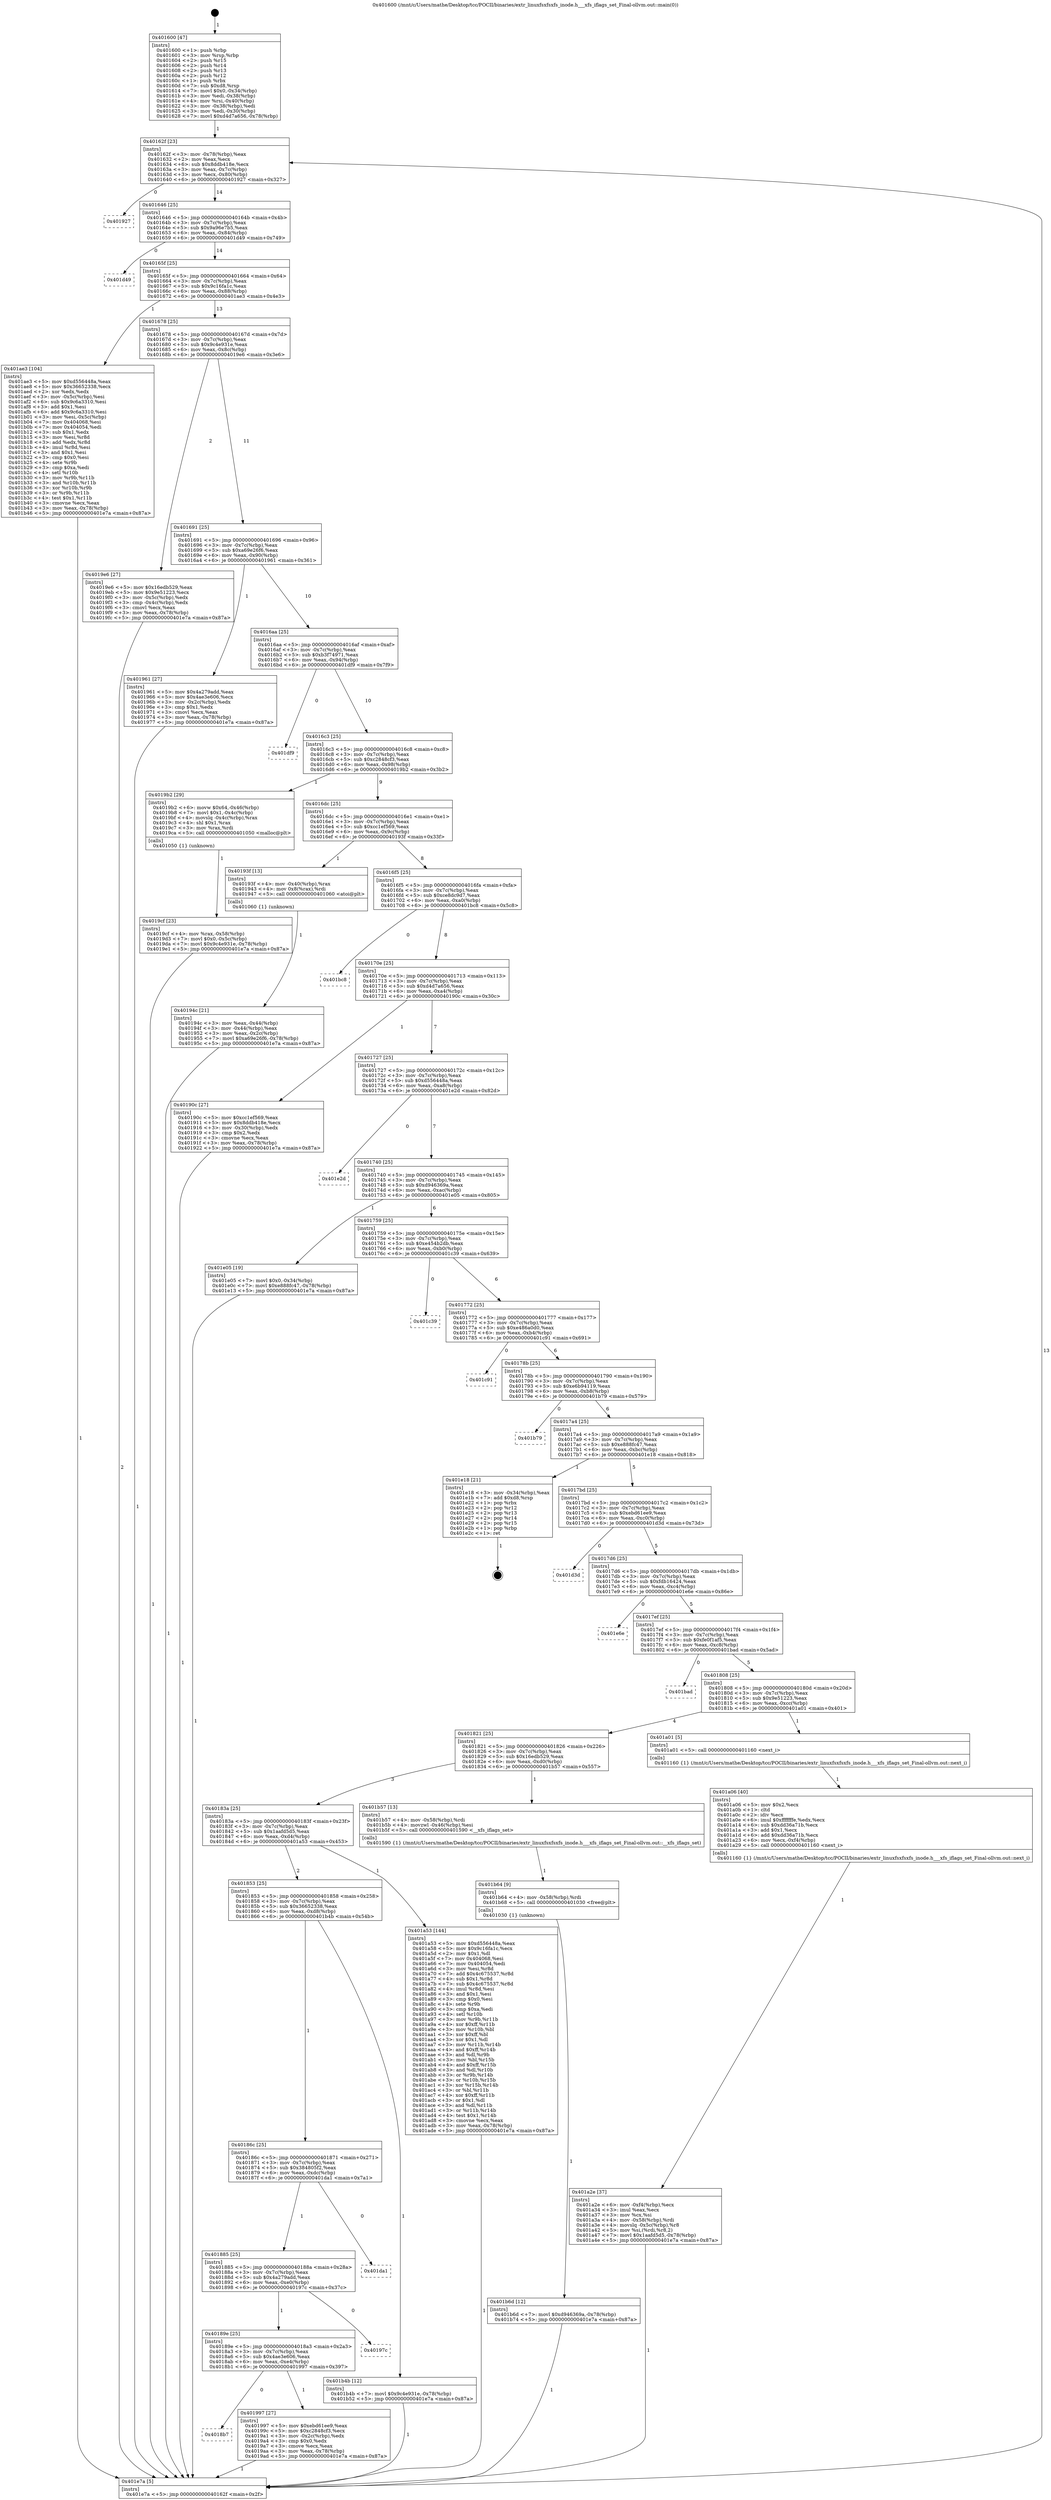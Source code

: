 digraph "0x401600" {
  label = "0x401600 (/mnt/c/Users/mathe/Desktop/tcc/POCII/binaries/extr_linuxfsxfsxfs_inode.h___xfs_iflags_set_Final-ollvm.out::main(0))"
  labelloc = "t"
  node[shape=record]

  Entry [label="",width=0.3,height=0.3,shape=circle,fillcolor=black,style=filled]
  "0x40162f" [label="{
     0x40162f [23]\l
     | [instrs]\l
     &nbsp;&nbsp;0x40162f \<+3\>: mov -0x78(%rbp),%eax\l
     &nbsp;&nbsp;0x401632 \<+2\>: mov %eax,%ecx\l
     &nbsp;&nbsp;0x401634 \<+6\>: sub $0x8ddb418e,%ecx\l
     &nbsp;&nbsp;0x40163a \<+3\>: mov %eax,-0x7c(%rbp)\l
     &nbsp;&nbsp;0x40163d \<+3\>: mov %ecx,-0x80(%rbp)\l
     &nbsp;&nbsp;0x401640 \<+6\>: je 0000000000401927 \<main+0x327\>\l
  }"]
  "0x401927" [label="{
     0x401927\l
  }", style=dashed]
  "0x401646" [label="{
     0x401646 [25]\l
     | [instrs]\l
     &nbsp;&nbsp;0x401646 \<+5\>: jmp 000000000040164b \<main+0x4b\>\l
     &nbsp;&nbsp;0x40164b \<+3\>: mov -0x7c(%rbp),%eax\l
     &nbsp;&nbsp;0x40164e \<+5\>: sub $0x9a96e7b5,%eax\l
     &nbsp;&nbsp;0x401653 \<+6\>: mov %eax,-0x84(%rbp)\l
     &nbsp;&nbsp;0x401659 \<+6\>: je 0000000000401d49 \<main+0x749\>\l
  }"]
  Exit [label="",width=0.3,height=0.3,shape=circle,fillcolor=black,style=filled,peripheries=2]
  "0x401d49" [label="{
     0x401d49\l
  }", style=dashed]
  "0x40165f" [label="{
     0x40165f [25]\l
     | [instrs]\l
     &nbsp;&nbsp;0x40165f \<+5\>: jmp 0000000000401664 \<main+0x64\>\l
     &nbsp;&nbsp;0x401664 \<+3\>: mov -0x7c(%rbp),%eax\l
     &nbsp;&nbsp;0x401667 \<+5\>: sub $0x9c16fa1c,%eax\l
     &nbsp;&nbsp;0x40166c \<+6\>: mov %eax,-0x88(%rbp)\l
     &nbsp;&nbsp;0x401672 \<+6\>: je 0000000000401ae3 \<main+0x4e3\>\l
  }"]
  "0x401b6d" [label="{
     0x401b6d [12]\l
     | [instrs]\l
     &nbsp;&nbsp;0x401b6d \<+7\>: movl $0xd946369a,-0x78(%rbp)\l
     &nbsp;&nbsp;0x401b74 \<+5\>: jmp 0000000000401e7a \<main+0x87a\>\l
  }"]
  "0x401ae3" [label="{
     0x401ae3 [104]\l
     | [instrs]\l
     &nbsp;&nbsp;0x401ae3 \<+5\>: mov $0xd556448a,%eax\l
     &nbsp;&nbsp;0x401ae8 \<+5\>: mov $0x36652338,%ecx\l
     &nbsp;&nbsp;0x401aed \<+2\>: xor %edx,%edx\l
     &nbsp;&nbsp;0x401aef \<+3\>: mov -0x5c(%rbp),%esi\l
     &nbsp;&nbsp;0x401af2 \<+6\>: sub $0x9c6a3310,%esi\l
     &nbsp;&nbsp;0x401af8 \<+3\>: add $0x1,%esi\l
     &nbsp;&nbsp;0x401afb \<+6\>: add $0x9c6a3310,%esi\l
     &nbsp;&nbsp;0x401b01 \<+3\>: mov %esi,-0x5c(%rbp)\l
     &nbsp;&nbsp;0x401b04 \<+7\>: mov 0x404068,%esi\l
     &nbsp;&nbsp;0x401b0b \<+7\>: mov 0x404054,%edi\l
     &nbsp;&nbsp;0x401b12 \<+3\>: sub $0x1,%edx\l
     &nbsp;&nbsp;0x401b15 \<+3\>: mov %esi,%r8d\l
     &nbsp;&nbsp;0x401b18 \<+3\>: add %edx,%r8d\l
     &nbsp;&nbsp;0x401b1b \<+4\>: imul %r8d,%esi\l
     &nbsp;&nbsp;0x401b1f \<+3\>: and $0x1,%esi\l
     &nbsp;&nbsp;0x401b22 \<+3\>: cmp $0x0,%esi\l
     &nbsp;&nbsp;0x401b25 \<+4\>: sete %r9b\l
     &nbsp;&nbsp;0x401b29 \<+3\>: cmp $0xa,%edi\l
     &nbsp;&nbsp;0x401b2c \<+4\>: setl %r10b\l
     &nbsp;&nbsp;0x401b30 \<+3\>: mov %r9b,%r11b\l
     &nbsp;&nbsp;0x401b33 \<+3\>: and %r10b,%r11b\l
     &nbsp;&nbsp;0x401b36 \<+3\>: xor %r10b,%r9b\l
     &nbsp;&nbsp;0x401b39 \<+3\>: or %r9b,%r11b\l
     &nbsp;&nbsp;0x401b3c \<+4\>: test $0x1,%r11b\l
     &nbsp;&nbsp;0x401b40 \<+3\>: cmovne %ecx,%eax\l
     &nbsp;&nbsp;0x401b43 \<+3\>: mov %eax,-0x78(%rbp)\l
     &nbsp;&nbsp;0x401b46 \<+5\>: jmp 0000000000401e7a \<main+0x87a\>\l
  }"]
  "0x401678" [label="{
     0x401678 [25]\l
     | [instrs]\l
     &nbsp;&nbsp;0x401678 \<+5\>: jmp 000000000040167d \<main+0x7d\>\l
     &nbsp;&nbsp;0x40167d \<+3\>: mov -0x7c(%rbp),%eax\l
     &nbsp;&nbsp;0x401680 \<+5\>: sub $0x9c4e931e,%eax\l
     &nbsp;&nbsp;0x401685 \<+6\>: mov %eax,-0x8c(%rbp)\l
     &nbsp;&nbsp;0x40168b \<+6\>: je 00000000004019e6 \<main+0x3e6\>\l
  }"]
  "0x401b64" [label="{
     0x401b64 [9]\l
     | [instrs]\l
     &nbsp;&nbsp;0x401b64 \<+4\>: mov -0x58(%rbp),%rdi\l
     &nbsp;&nbsp;0x401b68 \<+5\>: call 0000000000401030 \<free@plt\>\l
     | [calls]\l
     &nbsp;&nbsp;0x401030 \{1\} (unknown)\l
  }"]
  "0x4019e6" [label="{
     0x4019e6 [27]\l
     | [instrs]\l
     &nbsp;&nbsp;0x4019e6 \<+5\>: mov $0x16edb529,%eax\l
     &nbsp;&nbsp;0x4019eb \<+5\>: mov $0x9e51223,%ecx\l
     &nbsp;&nbsp;0x4019f0 \<+3\>: mov -0x5c(%rbp),%edx\l
     &nbsp;&nbsp;0x4019f3 \<+3\>: cmp -0x4c(%rbp),%edx\l
     &nbsp;&nbsp;0x4019f6 \<+3\>: cmovl %ecx,%eax\l
     &nbsp;&nbsp;0x4019f9 \<+3\>: mov %eax,-0x78(%rbp)\l
     &nbsp;&nbsp;0x4019fc \<+5\>: jmp 0000000000401e7a \<main+0x87a\>\l
  }"]
  "0x401691" [label="{
     0x401691 [25]\l
     | [instrs]\l
     &nbsp;&nbsp;0x401691 \<+5\>: jmp 0000000000401696 \<main+0x96\>\l
     &nbsp;&nbsp;0x401696 \<+3\>: mov -0x7c(%rbp),%eax\l
     &nbsp;&nbsp;0x401699 \<+5\>: sub $0xa69e26f6,%eax\l
     &nbsp;&nbsp;0x40169e \<+6\>: mov %eax,-0x90(%rbp)\l
     &nbsp;&nbsp;0x4016a4 \<+6\>: je 0000000000401961 \<main+0x361\>\l
  }"]
  "0x401a2e" [label="{
     0x401a2e [37]\l
     | [instrs]\l
     &nbsp;&nbsp;0x401a2e \<+6\>: mov -0xf4(%rbp),%ecx\l
     &nbsp;&nbsp;0x401a34 \<+3\>: imul %eax,%ecx\l
     &nbsp;&nbsp;0x401a37 \<+3\>: mov %cx,%si\l
     &nbsp;&nbsp;0x401a3a \<+4\>: mov -0x58(%rbp),%rdi\l
     &nbsp;&nbsp;0x401a3e \<+4\>: movslq -0x5c(%rbp),%r8\l
     &nbsp;&nbsp;0x401a42 \<+5\>: mov %si,(%rdi,%r8,2)\l
     &nbsp;&nbsp;0x401a47 \<+7\>: movl $0x1aafd5d5,-0x78(%rbp)\l
     &nbsp;&nbsp;0x401a4e \<+5\>: jmp 0000000000401e7a \<main+0x87a\>\l
  }"]
  "0x401961" [label="{
     0x401961 [27]\l
     | [instrs]\l
     &nbsp;&nbsp;0x401961 \<+5\>: mov $0x4a279add,%eax\l
     &nbsp;&nbsp;0x401966 \<+5\>: mov $0x4ae3e606,%ecx\l
     &nbsp;&nbsp;0x40196b \<+3\>: mov -0x2c(%rbp),%edx\l
     &nbsp;&nbsp;0x40196e \<+3\>: cmp $0x1,%edx\l
     &nbsp;&nbsp;0x401971 \<+3\>: cmovl %ecx,%eax\l
     &nbsp;&nbsp;0x401974 \<+3\>: mov %eax,-0x78(%rbp)\l
     &nbsp;&nbsp;0x401977 \<+5\>: jmp 0000000000401e7a \<main+0x87a\>\l
  }"]
  "0x4016aa" [label="{
     0x4016aa [25]\l
     | [instrs]\l
     &nbsp;&nbsp;0x4016aa \<+5\>: jmp 00000000004016af \<main+0xaf\>\l
     &nbsp;&nbsp;0x4016af \<+3\>: mov -0x7c(%rbp),%eax\l
     &nbsp;&nbsp;0x4016b2 \<+5\>: sub $0xb3f74971,%eax\l
     &nbsp;&nbsp;0x4016b7 \<+6\>: mov %eax,-0x94(%rbp)\l
     &nbsp;&nbsp;0x4016bd \<+6\>: je 0000000000401df9 \<main+0x7f9\>\l
  }"]
  "0x401a06" [label="{
     0x401a06 [40]\l
     | [instrs]\l
     &nbsp;&nbsp;0x401a06 \<+5\>: mov $0x2,%ecx\l
     &nbsp;&nbsp;0x401a0b \<+1\>: cltd\l
     &nbsp;&nbsp;0x401a0c \<+2\>: idiv %ecx\l
     &nbsp;&nbsp;0x401a0e \<+6\>: imul $0xfffffffe,%edx,%ecx\l
     &nbsp;&nbsp;0x401a14 \<+6\>: sub $0xdd36a71b,%ecx\l
     &nbsp;&nbsp;0x401a1a \<+3\>: add $0x1,%ecx\l
     &nbsp;&nbsp;0x401a1d \<+6\>: add $0xdd36a71b,%ecx\l
     &nbsp;&nbsp;0x401a23 \<+6\>: mov %ecx,-0xf4(%rbp)\l
     &nbsp;&nbsp;0x401a29 \<+5\>: call 0000000000401160 \<next_i\>\l
     | [calls]\l
     &nbsp;&nbsp;0x401160 \{1\} (/mnt/c/Users/mathe/Desktop/tcc/POCII/binaries/extr_linuxfsxfsxfs_inode.h___xfs_iflags_set_Final-ollvm.out::next_i)\l
  }"]
  "0x401df9" [label="{
     0x401df9\l
  }", style=dashed]
  "0x4016c3" [label="{
     0x4016c3 [25]\l
     | [instrs]\l
     &nbsp;&nbsp;0x4016c3 \<+5\>: jmp 00000000004016c8 \<main+0xc8\>\l
     &nbsp;&nbsp;0x4016c8 \<+3\>: mov -0x7c(%rbp),%eax\l
     &nbsp;&nbsp;0x4016cb \<+5\>: sub $0xc2848cf3,%eax\l
     &nbsp;&nbsp;0x4016d0 \<+6\>: mov %eax,-0x98(%rbp)\l
     &nbsp;&nbsp;0x4016d6 \<+6\>: je 00000000004019b2 \<main+0x3b2\>\l
  }"]
  "0x4019cf" [label="{
     0x4019cf [23]\l
     | [instrs]\l
     &nbsp;&nbsp;0x4019cf \<+4\>: mov %rax,-0x58(%rbp)\l
     &nbsp;&nbsp;0x4019d3 \<+7\>: movl $0x0,-0x5c(%rbp)\l
     &nbsp;&nbsp;0x4019da \<+7\>: movl $0x9c4e931e,-0x78(%rbp)\l
     &nbsp;&nbsp;0x4019e1 \<+5\>: jmp 0000000000401e7a \<main+0x87a\>\l
  }"]
  "0x4019b2" [label="{
     0x4019b2 [29]\l
     | [instrs]\l
     &nbsp;&nbsp;0x4019b2 \<+6\>: movw $0x64,-0x46(%rbp)\l
     &nbsp;&nbsp;0x4019b8 \<+7\>: movl $0x1,-0x4c(%rbp)\l
     &nbsp;&nbsp;0x4019bf \<+4\>: movslq -0x4c(%rbp),%rax\l
     &nbsp;&nbsp;0x4019c3 \<+4\>: shl $0x1,%rax\l
     &nbsp;&nbsp;0x4019c7 \<+3\>: mov %rax,%rdi\l
     &nbsp;&nbsp;0x4019ca \<+5\>: call 0000000000401050 \<malloc@plt\>\l
     | [calls]\l
     &nbsp;&nbsp;0x401050 \{1\} (unknown)\l
  }"]
  "0x4016dc" [label="{
     0x4016dc [25]\l
     | [instrs]\l
     &nbsp;&nbsp;0x4016dc \<+5\>: jmp 00000000004016e1 \<main+0xe1\>\l
     &nbsp;&nbsp;0x4016e1 \<+3\>: mov -0x7c(%rbp),%eax\l
     &nbsp;&nbsp;0x4016e4 \<+5\>: sub $0xcc1ef569,%eax\l
     &nbsp;&nbsp;0x4016e9 \<+6\>: mov %eax,-0x9c(%rbp)\l
     &nbsp;&nbsp;0x4016ef \<+6\>: je 000000000040193f \<main+0x33f\>\l
  }"]
  "0x4018b7" [label="{
     0x4018b7\l
  }", style=dashed]
  "0x40193f" [label="{
     0x40193f [13]\l
     | [instrs]\l
     &nbsp;&nbsp;0x40193f \<+4\>: mov -0x40(%rbp),%rax\l
     &nbsp;&nbsp;0x401943 \<+4\>: mov 0x8(%rax),%rdi\l
     &nbsp;&nbsp;0x401947 \<+5\>: call 0000000000401060 \<atoi@plt\>\l
     | [calls]\l
     &nbsp;&nbsp;0x401060 \{1\} (unknown)\l
  }"]
  "0x4016f5" [label="{
     0x4016f5 [25]\l
     | [instrs]\l
     &nbsp;&nbsp;0x4016f5 \<+5\>: jmp 00000000004016fa \<main+0xfa\>\l
     &nbsp;&nbsp;0x4016fa \<+3\>: mov -0x7c(%rbp),%eax\l
     &nbsp;&nbsp;0x4016fd \<+5\>: sub $0xce8dc9d7,%eax\l
     &nbsp;&nbsp;0x401702 \<+6\>: mov %eax,-0xa0(%rbp)\l
     &nbsp;&nbsp;0x401708 \<+6\>: je 0000000000401bc8 \<main+0x5c8\>\l
  }"]
  "0x401997" [label="{
     0x401997 [27]\l
     | [instrs]\l
     &nbsp;&nbsp;0x401997 \<+5\>: mov $0xebd61ee9,%eax\l
     &nbsp;&nbsp;0x40199c \<+5\>: mov $0xc2848cf3,%ecx\l
     &nbsp;&nbsp;0x4019a1 \<+3\>: mov -0x2c(%rbp),%edx\l
     &nbsp;&nbsp;0x4019a4 \<+3\>: cmp $0x0,%edx\l
     &nbsp;&nbsp;0x4019a7 \<+3\>: cmove %ecx,%eax\l
     &nbsp;&nbsp;0x4019aa \<+3\>: mov %eax,-0x78(%rbp)\l
     &nbsp;&nbsp;0x4019ad \<+5\>: jmp 0000000000401e7a \<main+0x87a\>\l
  }"]
  "0x401bc8" [label="{
     0x401bc8\l
  }", style=dashed]
  "0x40170e" [label="{
     0x40170e [25]\l
     | [instrs]\l
     &nbsp;&nbsp;0x40170e \<+5\>: jmp 0000000000401713 \<main+0x113\>\l
     &nbsp;&nbsp;0x401713 \<+3\>: mov -0x7c(%rbp),%eax\l
     &nbsp;&nbsp;0x401716 \<+5\>: sub $0xd4d7a656,%eax\l
     &nbsp;&nbsp;0x40171b \<+6\>: mov %eax,-0xa4(%rbp)\l
     &nbsp;&nbsp;0x401721 \<+6\>: je 000000000040190c \<main+0x30c\>\l
  }"]
  "0x40189e" [label="{
     0x40189e [25]\l
     | [instrs]\l
     &nbsp;&nbsp;0x40189e \<+5\>: jmp 00000000004018a3 \<main+0x2a3\>\l
     &nbsp;&nbsp;0x4018a3 \<+3\>: mov -0x7c(%rbp),%eax\l
     &nbsp;&nbsp;0x4018a6 \<+5\>: sub $0x4ae3e606,%eax\l
     &nbsp;&nbsp;0x4018ab \<+6\>: mov %eax,-0xe4(%rbp)\l
     &nbsp;&nbsp;0x4018b1 \<+6\>: je 0000000000401997 \<main+0x397\>\l
  }"]
  "0x40190c" [label="{
     0x40190c [27]\l
     | [instrs]\l
     &nbsp;&nbsp;0x40190c \<+5\>: mov $0xcc1ef569,%eax\l
     &nbsp;&nbsp;0x401911 \<+5\>: mov $0x8ddb418e,%ecx\l
     &nbsp;&nbsp;0x401916 \<+3\>: mov -0x30(%rbp),%edx\l
     &nbsp;&nbsp;0x401919 \<+3\>: cmp $0x2,%edx\l
     &nbsp;&nbsp;0x40191c \<+3\>: cmovne %ecx,%eax\l
     &nbsp;&nbsp;0x40191f \<+3\>: mov %eax,-0x78(%rbp)\l
     &nbsp;&nbsp;0x401922 \<+5\>: jmp 0000000000401e7a \<main+0x87a\>\l
  }"]
  "0x401727" [label="{
     0x401727 [25]\l
     | [instrs]\l
     &nbsp;&nbsp;0x401727 \<+5\>: jmp 000000000040172c \<main+0x12c\>\l
     &nbsp;&nbsp;0x40172c \<+3\>: mov -0x7c(%rbp),%eax\l
     &nbsp;&nbsp;0x40172f \<+5\>: sub $0xd556448a,%eax\l
     &nbsp;&nbsp;0x401734 \<+6\>: mov %eax,-0xa8(%rbp)\l
     &nbsp;&nbsp;0x40173a \<+6\>: je 0000000000401e2d \<main+0x82d\>\l
  }"]
  "0x401e7a" [label="{
     0x401e7a [5]\l
     | [instrs]\l
     &nbsp;&nbsp;0x401e7a \<+5\>: jmp 000000000040162f \<main+0x2f\>\l
  }"]
  "0x401600" [label="{
     0x401600 [47]\l
     | [instrs]\l
     &nbsp;&nbsp;0x401600 \<+1\>: push %rbp\l
     &nbsp;&nbsp;0x401601 \<+3\>: mov %rsp,%rbp\l
     &nbsp;&nbsp;0x401604 \<+2\>: push %r15\l
     &nbsp;&nbsp;0x401606 \<+2\>: push %r14\l
     &nbsp;&nbsp;0x401608 \<+2\>: push %r13\l
     &nbsp;&nbsp;0x40160a \<+2\>: push %r12\l
     &nbsp;&nbsp;0x40160c \<+1\>: push %rbx\l
     &nbsp;&nbsp;0x40160d \<+7\>: sub $0xd8,%rsp\l
     &nbsp;&nbsp;0x401614 \<+7\>: movl $0x0,-0x34(%rbp)\l
     &nbsp;&nbsp;0x40161b \<+3\>: mov %edi,-0x38(%rbp)\l
     &nbsp;&nbsp;0x40161e \<+4\>: mov %rsi,-0x40(%rbp)\l
     &nbsp;&nbsp;0x401622 \<+3\>: mov -0x38(%rbp),%edi\l
     &nbsp;&nbsp;0x401625 \<+3\>: mov %edi,-0x30(%rbp)\l
     &nbsp;&nbsp;0x401628 \<+7\>: movl $0xd4d7a656,-0x78(%rbp)\l
  }"]
  "0x40194c" [label="{
     0x40194c [21]\l
     | [instrs]\l
     &nbsp;&nbsp;0x40194c \<+3\>: mov %eax,-0x44(%rbp)\l
     &nbsp;&nbsp;0x40194f \<+3\>: mov -0x44(%rbp),%eax\l
     &nbsp;&nbsp;0x401952 \<+3\>: mov %eax,-0x2c(%rbp)\l
     &nbsp;&nbsp;0x401955 \<+7\>: movl $0xa69e26f6,-0x78(%rbp)\l
     &nbsp;&nbsp;0x40195c \<+5\>: jmp 0000000000401e7a \<main+0x87a\>\l
  }"]
  "0x40197c" [label="{
     0x40197c\l
  }", style=dashed]
  "0x401e2d" [label="{
     0x401e2d\l
  }", style=dashed]
  "0x401740" [label="{
     0x401740 [25]\l
     | [instrs]\l
     &nbsp;&nbsp;0x401740 \<+5\>: jmp 0000000000401745 \<main+0x145\>\l
     &nbsp;&nbsp;0x401745 \<+3\>: mov -0x7c(%rbp),%eax\l
     &nbsp;&nbsp;0x401748 \<+5\>: sub $0xd946369a,%eax\l
     &nbsp;&nbsp;0x40174d \<+6\>: mov %eax,-0xac(%rbp)\l
     &nbsp;&nbsp;0x401753 \<+6\>: je 0000000000401e05 \<main+0x805\>\l
  }"]
  "0x401885" [label="{
     0x401885 [25]\l
     | [instrs]\l
     &nbsp;&nbsp;0x401885 \<+5\>: jmp 000000000040188a \<main+0x28a\>\l
     &nbsp;&nbsp;0x40188a \<+3\>: mov -0x7c(%rbp),%eax\l
     &nbsp;&nbsp;0x40188d \<+5\>: sub $0x4a279add,%eax\l
     &nbsp;&nbsp;0x401892 \<+6\>: mov %eax,-0xe0(%rbp)\l
     &nbsp;&nbsp;0x401898 \<+6\>: je 000000000040197c \<main+0x37c\>\l
  }"]
  "0x401e05" [label="{
     0x401e05 [19]\l
     | [instrs]\l
     &nbsp;&nbsp;0x401e05 \<+7\>: movl $0x0,-0x34(%rbp)\l
     &nbsp;&nbsp;0x401e0c \<+7\>: movl $0xe888fc47,-0x78(%rbp)\l
     &nbsp;&nbsp;0x401e13 \<+5\>: jmp 0000000000401e7a \<main+0x87a\>\l
  }"]
  "0x401759" [label="{
     0x401759 [25]\l
     | [instrs]\l
     &nbsp;&nbsp;0x401759 \<+5\>: jmp 000000000040175e \<main+0x15e\>\l
     &nbsp;&nbsp;0x40175e \<+3\>: mov -0x7c(%rbp),%eax\l
     &nbsp;&nbsp;0x401761 \<+5\>: sub $0xe454b2db,%eax\l
     &nbsp;&nbsp;0x401766 \<+6\>: mov %eax,-0xb0(%rbp)\l
     &nbsp;&nbsp;0x40176c \<+6\>: je 0000000000401c39 \<main+0x639\>\l
  }"]
  "0x401da1" [label="{
     0x401da1\l
  }", style=dashed]
  "0x401c39" [label="{
     0x401c39\l
  }", style=dashed]
  "0x401772" [label="{
     0x401772 [25]\l
     | [instrs]\l
     &nbsp;&nbsp;0x401772 \<+5\>: jmp 0000000000401777 \<main+0x177\>\l
     &nbsp;&nbsp;0x401777 \<+3\>: mov -0x7c(%rbp),%eax\l
     &nbsp;&nbsp;0x40177a \<+5\>: sub $0xe486a0d0,%eax\l
     &nbsp;&nbsp;0x40177f \<+6\>: mov %eax,-0xb4(%rbp)\l
     &nbsp;&nbsp;0x401785 \<+6\>: je 0000000000401c91 \<main+0x691\>\l
  }"]
  "0x40186c" [label="{
     0x40186c [25]\l
     | [instrs]\l
     &nbsp;&nbsp;0x40186c \<+5\>: jmp 0000000000401871 \<main+0x271\>\l
     &nbsp;&nbsp;0x401871 \<+3\>: mov -0x7c(%rbp),%eax\l
     &nbsp;&nbsp;0x401874 \<+5\>: sub $0x384805f2,%eax\l
     &nbsp;&nbsp;0x401879 \<+6\>: mov %eax,-0xdc(%rbp)\l
     &nbsp;&nbsp;0x40187f \<+6\>: je 0000000000401da1 \<main+0x7a1\>\l
  }"]
  "0x401c91" [label="{
     0x401c91\l
  }", style=dashed]
  "0x40178b" [label="{
     0x40178b [25]\l
     | [instrs]\l
     &nbsp;&nbsp;0x40178b \<+5\>: jmp 0000000000401790 \<main+0x190\>\l
     &nbsp;&nbsp;0x401790 \<+3\>: mov -0x7c(%rbp),%eax\l
     &nbsp;&nbsp;0x401793 \<+5\>: sub $0xe6b94119,%eax\l
     &nbsp;&nbsp;0x401798 \<+6\>: mov %eax,-0xb8(%rbp)\l
     &nbsp;&nbsp;0x40179e \<+6\>: je 0000000000401b79 \<main+0x579\>\l
  }"]
  "0x401b4b" [label="{
     0x401b4b [12]\l
     | [instrs]\l
     &nbsp;&nbsp;0x401b4b \<+7\>: movl $0x9c4e931e,-0x78(%rbp)\l
     &nbsp;&nbsp;0x401b52 \<+5\>: jmp 0000000000401e7a \<main+0x87a\>\l
  }"]
  "0x401b79" [label="{
     0x401b79\l
  }", style=dashed]
  "0x4017a4" [label="{
     0x4017a4 [25]\l
     | [instrs]\l
     &nbsp;&nbsp;0x4017a4 \<+5\>: jmp 00000000004017a9 \<main+0x1a9\>\l
     &nbsp;&nbsp;0x4017a9 \<+3\>: mov -0x7c(%rbp),%eax\l
     &nbsp;&nbsp;0x4017ac \<+5\>: sub $0xe888fc47,%eax\l
     &nbsp;&nbsp;0x4017b1 \<+6\>: mov %eax,-0xbc(%rbp)\l
     &nbsp;&nbsp;0x4017b7 \<+6\>: je 0000000000401e18 \<main+0x818\>\l
  }"]
  "0x401853" [label="{
     0x401853 [25]\l
     | [instrs]\l
     &nbsp;&nbsp;0x401853 \<+5\>: jmp 0000000000401858 \<main+0x258\>\l
     &nbsp;&nbsp;0x401858 \<+3\>: mov -0x7c(%rbp),%eax\l
     &nbsp;&nbsp;0x40185b \<+5\>: sub $0x36652338,%eax\l
     &nbsp;&nbsp;0x401860 \<+6\>: mov %eax,-0xd8(%rbp)\l
     &nbsp;&nbsp;0x401866 \<+6\>: je 0000000000401b4b \<main+0x54b\>\l
  }"]
  "0x401e18" [label="{
     0x401e18 [21]\l
     | [instrs]\l
     &nbsp;&nbsp;0x401e18 \<+3\>: mov -0x34(%rbp),%eax\l
     &nbsp;&nbsp;0x401e1b \<+7\>: add $0xd8,%rsp\l
     &nbsp;&nbsp;0x401e22 \<+1\>: pop %rbx\l
     &nbsp;&nbsp;0x401e23 \<+2\>: pop %r12\l
     &nbsp;&nbsp;0x401e25 \<+2\>: pop %r13\l
     &nbsp;&nbsp;0x401e27 \<+2\>: pop %r14\l
     &nbsp;&nbsp;0x401e29 \<+2\>: pop %r15\l
     &nbsp;&nbsp;0x401e2b \<+1\>: pop %rbp\l
     &nbsp;&nbsp;0x401e2c \<+1\>: ret\l
  }"]
  "0x4017bd" [label="{
     0x4017bd [25]\l
     | [instrs]\l
     &nbsp;&nbsp;0x4017bd \<+5\>: jmp 00000000004017c2 \<main+0x1c2\>\l
     &nbsp;&nbsp;0x4017c2 \<+3\>: mov -0x7c(%rbp),%eax\l
     &nbsp;&nbsp;0x4017c5 \<+5\>: sub $0xebd61ee9,%eax\l
     &nbsp;&nbsp;0x4017ca \<+6\>: mov %eax,-0xc0(%rbp)\l
     &nbsp;&nbsp;0x4017d0 \<+6\>: je 0000000000401d3d \<main+0x73d\>\l
  }"]
  "0x401a53" [label="{
     0x401a53 [144]\l
     | [instrs]\l
     &nbsp;&nbsp;0x401a53 \<+5\>: mov $0xd556448a,%eax\l
     &nbsp;&nbsp;0x401a58 \<+5\>: mov $0x9c16fa1c,%ecx\l
     &nbsp;&nbsp;0x401a5d \<+2\>: mov $0x1,%dl\l
     &nbsp;&nbsp;0x401a5f \<+7\>: mov 0x404068,%esi\l
     &nbsp;&nbsp;0x401a66 \<+7\>: mov 0x404054,%edi\l
     &nbsp;&nbsp;0x401a6d \<+3\>: mov %esi,%r8d\l
     &nbsp;&nbsp;0x401a70 \<+7\>: add $0x4c675537,%r8d\l
     &nbsp;&nbsp;0x401a77 \<+4\>: sub $0x1,%r8d\l
     &nbsp;&nbsp;0x401a7b \<+7\>: sub $0x4c675537,%r8d\l
     &nbsp;&nbsp;0x401a82 \<+4\>: imul %r8d,%esi\l
     &nbsp;&nbsp;0x401a86 \<+3\>: and $0x1,%esi\l
     &nbsp;&nbsp;0x401a89 \<+3\>: cmp $0x0,%esi\l
     &nbsp;&nbsp;0x401a8c \<+4\>: sete %r9b\l
     &nbsp;&nbsp;0x401a90 \<+3\>: cmp $0xa,%edi\l
     &nbsp;&nbsp;0x401a93 \<+4\>: setl %r10b\l
     &nbsp;&nbsp;0x401a97 \<+3\>: mov %r9b,%r11b\l
     &nbsp;&nbsp;0x401a9a \<+4\>: xor $0xff,%r11b\l
     &nbsp;&nbsp;0x401a9e \<+3\>: mov %r10b,%bl\l
     &nbsp;&nbsp;0x401aa1 \<+3\>: xor $0xff,%bl\l
     &nbsp;&nbsp;0x401aa4 \<+3\>: xor $0x1,%dl\l
     &nbsp;&nbsp;0x401aa7 \<+3\>: mov %r11b,%r14b\l
     &nbsp;&nbsp;0x401aaa \<+4\>: and $0xff,%r14b\l
     &nbsp;&nbsp;0x401aae \<+3\>: and %dl,%r9b\l
     &nbsp;&nbsp;0x401ab1 \<+3\>: mov %bl,%r15b\l
     &nbsp;&nbsp;0x401ab4 \<+4\>: and $0xff,%r15b\l
     &nbsp;&nbsp;0x401ab8 \<+3\>: and %dl,%r10b\l
     &nbsp;&nbsp;0x401abb \<+3\>: or %r9b,%r14b\l
     &nbsp;&nbsp;0x401abe \<+3\>: or %r10b,%r15b\l
     &nbsp;&nbsp;0x401ac1 \<+3\>: xor %r15b,%r14b\l
     &nbsp;&nbsp;0x401ac4 \<+3\>: or %bl,%r11b\l
     &nbsp;&nbsp;0x401ac7 \<+4\>: xor $0xff,%r11b\l
     &nbsp;&nbsp;0x401acb \<+3\>: or $0x1,%dl\l
     &nbsp;&nbsp;0x401ace \<+3\>: and %dl,%r11b\l
     &nbsp;&nbsp;0x401ad1 \<+3\>: or %r11b,%r14b\l
     &nbsp;&nbsp;0x401ad4 \<+4\>: test $0x1,%r14b\l
     &nbsp;&nbsp;0x401ad8 \<+3\>: cmovne %ecx,%eax\l
     &nbsp;&nbsp;0x401adb \<+3\>: mov %eax,-0x78(%rbp)\l
     &nbsp;&nbsp;0x401ade \<+5\>: jmp 0000000000401e7a \<main+0x87a\>\l
  }"]
  "0x401d3d" [label="{
     0x401d3d\l
  }", style=dashed]
  "0x4017d6" [label="{
     0x4017d6 [25]\l
     | [instrs]\l
     &nbsp;&nbsp;0x4017d6 \<+5\>: jmp 00000000004017db \<main+0x1db\>\l
     &nbsp;&nbsp;0x4017db \<+3\>: mov -0x7c(%rbp),%eax\l
     &nbsp;&nbsp;0x4017de \<+5\>: sub $0xfdb16424,%eax\l
     &nbsp;&nbsp;0x4017e3 \<+6\>: mov %eax,-0xc4(%rbp)\l
     &nbsp;&nbsp;0x4017e9 \<+6\>: je 0000000000401e6e \<main+0x86e\>\l
  }"]
  "0x40183a" [label="{
     0x40183a [25]\l
     | [instrs]\l
     &nbsp;&nbsp;0x40183a \<+5\>: jmp 000000000040183f \<main+0x23f\>\l
     &nbsp;&nbsp;0x40183f \<+3\>: mov -0x7c(%rbp),%eax\l
     &nbsp;&nbsp;0x401842 \<+5\>: sub $0x1aafd5d5,%eax\l
     &nbsp;&nbsp;0x401847 \<+6\>: mov %eax,-0xd4(%rbp)\l
     &nbsp;&nbsp;0x40184d \<+6\>: je 0000000000401a53 \<main+0x453\>\l
  }"]
  "0x401e6e" [label="{
     0x401e6e\l
  }", style=dashed]
  "0x4017ef" [label="{
     0x4017ef [25]\l
     | [instrs]\l
     &nbsp;&nbsp;0x4017ef \<+5\>: jmp 00000000004017f4 \<main+0x1f4\>\l
     &nbsp;&nbsp;0x4017f4 \<+3\>: mov -0x7c(%rbp),%eax\l
     &nbsp;&nbsp;0x4017f7 \<+5\>: sub $0xfe0f1af5,%eax\l
     &nbsp;&nbsp;0x4017fc \<+6\>: mov %eax,-0xc8(%rbp)\l
     &nbsp;&nbsp;0x401802 \<+6\>: je 0000000000401bad \<main+0x5ad\>\l
  }"]
  "0x401b57" [label="{
     0x401b57 [13]\l
     | [instrs]\l
     &nbsp;&nbsp;0x401b57 \<+4\>: mov -0x58(%rbp),%rdi\l
     &nbsp;&nbsp;0x401b5b \<+4\>: movzwl -0x46(%rbp),%esi\l
     &nbsp;&nbsp;0x401b5f \<+5\>: call 0000000000401590 \<__xfs_iflags_set\>\l
     | [calls]\l
     &nbsp;&nbsp;0x401590 \{1\} (/mnt/c/Users/mathe/Desktop/tcc/POCII/binaries/extr_linuxfsxfsxfs_inode.h___xfs_iflags_set_Final-ollvm.out::__xfs_iflags_set)\l
  }"]
  "0x401bad" [label="{
     0x401bad\l
  }", style=dashed]
  "0x401808" [label="{
     0x401808 [25]\l
     | [instrs]\l
     &nbsp;&nbsp;0x401808 \<+5\>: jmp 000000000040180d \<main+0x20d\>\l
     &nbsp;&nbsp;0x40180d \<+3\>: mov -0x7c(%rbp),%eax\l
     &nbsp;&nbsp;0x401810 \<+5\>: sub $0x9e51223,%eax\l
     &nbsp;&nbsp;0x401815 \<+6\>: mov %eax,-0xcc(%rbp)\l
     &nbsp;&nbsp;0x40181b \<+6\>: je 0000000000401a01 \<main+0x401\>\l
  }"]
  "0x401821" [label="{
     0x401821 [25]\l
     | [instrs]\l
     &nbsp;&nbsp;0x401821 \<+5\>: jmp 0000000000401826 \<main+0x226\>\l
     &nbsp;&nbsp;0x401826 \<+3\>: mov -0x7c(%rbp),%eax\l
     &nbsp;&nbsp;0x401829 \<+5\>: sub $0x16edb529,%eax\l
     &nbsp;&nbsp;0x40182e \<+6\>: mov %eax,-0xd0(%rbp)\l
     &nbsp;&nbsp;0x401834 \<+6\>: je 0000000000401b57 \<main+0x557\>\l
  }"]
  "0x401a01" [label="{
     0x401a01 [5]\l
     | [instrs]\l
     &nbsp;&nbsp;0x401a01 \<+5\>: call 0000000000401160 \<next_i\>\l
     | [calls]\l
     &nbsp;&nbsp;0x401160 \{1\} (/mnt/c/Users/mathe/Desktop/tcc/POCII/binaries/extr_linuxfsxfsxfs_inode.h___xfs_iflags_set_Final-ollvm.out::next_i)\l
  }"]
  Entry -> "0x401600" [label=" 1"]
  "0x40162f" -> "0x401927" [label=" 0"]
  "0x40162f" -> "0x401646" [label=" 14"]
  "0x401e18" -> Exit [label=" 1"]
  "0x401646" -> "0x401d49" [label=" 0"]
  "0x401646" -> "0x40165f" [label=" 14"]
  "0x401e05" -> "0x401e7a" [label=" 1"]
  "0x40165f" -> "0x401ae3" [label=" 1"]
  "0x40165f" -> "0x401678" [label=" 13"]
  "0x401b6d" -> "0x401e7a" [label=" 1"]
  "0x401678" -> "0x4019e6" [label=" 2"]
  "0x401678" -> "0x401691" [label=" 11"]
  "0x401b64" -> "0x401b6d" [label=" 1"]
  "0x401691" -> "0x401961" [label=" 1"]
  "0x401691" -> "0x4016aa" [label=" 10"]
  "0x401b57" -> "0x401b64" [label=" 1"]
  "0x4016aa" -> "0x401df9" [label=" 0"]
  "0x4016aa" -> "0x4016c3" [label=" 10"]
  "0x401b4b" -> "0x401e7a" [label=" 1"]
  "0x4016c3" -> "0x4019b2" [label=" 1"]
  "0x4016c3" -> "0x4016dc" [label=" 9"]
  "0x401ae3" -> "0x401e7a" [label=" 1"]
  "0x4016dc" -> "0x40193f" [label=" 1"]
  "0x4016dc" -> "0x4016f5" [label=" 8"]
  "0x401a53" -> "0x401e7a" [label=" 1"]
  "0x4016f5" -> "0x401bc8" [label=" 0"]
  "0x4016f5" -> "0x40170e" [label=" 8"]
  "0x401a2e" -> "0x401e7a" [label=" 1"]
  "0x40170e" -> "0x40190c" [label=" 1"]
  "0x40170e" -> "0x401727" [label=" 7"]
  "0x40190c" -> "0x401e7a" [label=" 1"]
  "0x401600" -> "0x40162f" [label=" 1"]
  "0x401e7a" -> "0x40162f" [label=" 13"]
  "0x40193f" -> "0x40194c" [label=" 1"]
  "0x40194c" -> "0x401e7a" [label=" 1"]
  "0x401961" -> "0x401e7a" [label=" 1"]
  "0x401a01" -> "0x401a06" [label=" 1"]
  "0x401727" -> "0x401e2d" [label=" 0"]
  "0x401727" -> "0x401740" [label=" 7"]
  "0x4019e6" -> "0x401e7a" [label=" 2"]
  "0x401740" -> "0x401e05" [label=" 1"]
  "0x401740" -> "0x401759" [label=" 6"]
  "0x4019b2" -> "0x4019cf" [label=" 1"]
  "0x401759" -> "0x401c39" [label=" 0"]
  "0x401759" -> "0x401772" [label=" 6"]
  "0x401997" -> "0x401e7a" [label=" 1"]
  "0x401772" -> "0x401c91" [label=" 0"]
  "0x401772" -> "0x40178b" [label=" 6"]
  "0x40189e" -> "0x401997" [label=" 1"]
  "0x40178b" -> "0x401b79" [label=" 0"]
  "0x40178b" -> "0x4017a4" [label=" 6"]
  "0x401a06" -> "0x401a2e" [label=" 1"]
  "0x4017a4" -> "0x401e18" [label=" 1"]
  "0x4017a4" -> "0x4017bd" [label=" 5"]
  "0x401885" -> "0x40197c" [label=" 0"]
  "0x4017bd" -> "0x401d3d" [label=" 0"]
  "0x4017bd" -> "0x4017d6" [label=" 5"]
  "0x4019cf" -> "0x401e7a" [label=" 1"]
  "0x4017d6" -> "0x401e6e" [label=" 0"]
  "0x4017d6" -> "0x4017ef" [label=" 5"]
  "0x40186c" -> "0x401da1" [label=" 0"]
  "0x4017ef" -> "0x401bad" [label=" 0"]
  "0x4017ef" -> "0x401808" [label=" 5"]
  "0x40189e" -> "0x4018b7" [label=" 0"]
  "0x401808" -> "0x401a01" [label=" 1"]
  "0x401808" -> "0x401821" [label=" 4"]
  "0x401853" -> "0x40186c" [label=" 1"]
  "0x401821" -> "0x401b57" [label=" 1"]
  "0x401821" -> "0x40183a" [label=" 3"]
  "0x40186c" -> "0x401885" [label=" 1"]
  "0x40183a" -> "0x401a53" [label=" 1"]
  "0x40183a" -> "0x401853" [label=" 2"]
  "0x401885" -> "0x40189e" [label=" 1"]
  "0x401853" -> "0x401b4b" [label=" 1"]
}
